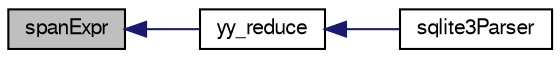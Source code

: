digraph "spanExpr"
{
  edge [fontname="FreeSans",fontsize="10",labelfontname="FreeSans",labelfontsize="10"];
  node [fontname="FreeSans",fontsize="10",shape=record];
  rankdir="LR";
  Node297983 [label="spanExpr",height=0.2,width=0.4,color="black", fillcolor="grey75", style="filled", fontcolor="black"];
  Node297983 -> Node297984 [dir="back",color="midnightblue",fontsize="10",style="solid",fontname="FreeSans"];
  Node297984 [label="yy_reduce",height=0.2,width=0.4,color="black", fillcolor="white", style="filled",URL="$sqlite3_8c.html#a7c419a9b25711c666a9a2449ef377f14"];
  Node297984 -> Node297985 [dir="back",color="midnightblue",fontsize="10",style="solid",fontname="FreeSans"];
  Node297985 [label="sqlite3Parser",height=0.2,width=0.4,color="black", fillcolor="white", style="filled",URL="$sqlite3_8c.html#a0327d71a5fabe0b6a343d78a2602e72a"];
}
